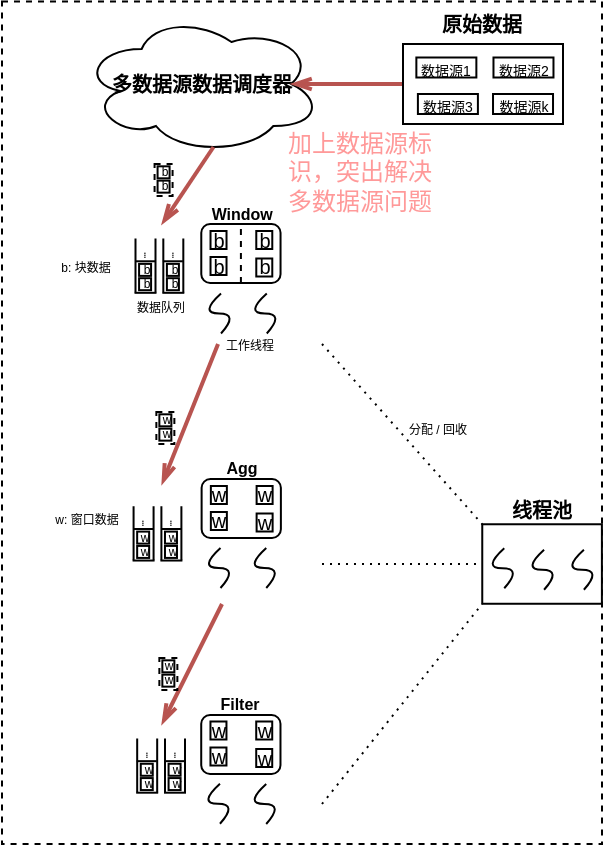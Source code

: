 <mxfile version="16.1.0" type="github">
  <diagram id="TM8jc4NBS-P3mIar8RK_" name="第 1 页">
    <mxGraphModel dx="-353" dy="263" grid="1" gridSize="10" guides="1" tooltips="1" connect="1" arrows="1" fold="1" page="1" pageScale="1" pageWidth="827" pageHeight="1169" math="0" shadow="0">
      <root>
        <mxCell id="0" />
        <mxCell id="1" parent="0" />
        <mxCell id="N-SnZ-NA4u7T5Xd_cY-z-521" value="" style="rounded=0;whiteSpace=wrap;html=1;sketch=0;fontSize=6;dashed=1;" parent="1" vertex="1">
          <mxGeometry x="1355.79" y="140" width="9" height="16" as="geometry" />
        </mxCell>
        <mxCell id="N-SnZ-NA4u7T5Xd_cY-z-418" value="" style="rounded=0;whiteSpace=wrap;html=1;sketch=0;fontSize=8;dashed=1;" parent="1" vertex="1">
          <mxGeometry x="1280" y="58.72" width="300" height="421.28" as="geometry" />
        </mxCell>
        <mxCell id="N-SnZ-NA4u7T5Xd_cY-z-477" value="" style="rounded=0;whiteSpace=wrap;html=1;sketch=0;fontSize=6;dashed=1;" parent="1" vertex="1">
          <mxGeometry x="1356.29" y="140" width="9" height="16" as="geometry" />
        </mxCell>
        <mxCell id="N-SnZ-NA4u7T5Xd_cY-z-318" value="" style="rounded=0;whiteSpace=wrap;html=1;fontSize=10;strokeWidth=1;" parent="1" vertex="1">
          <mxGeometry x="1480.5" y="80" width="80" height="40" as="geometry" />
        </mxCell>
        <mxCell id="N-SnZ-NA4u7T5Xd_cY-z-319" value="&lt;font style=&quot;font-size: 7px&quot;&gt;数据源1&lt;/font&gt;" style="rounded=0;whiteSpace=wrap;html=1;fontSize=10;strokeWidth=1;" parent="1" vertex="1">
          <mxGeometry x="1487.18" y="86.75" width="30" height="10" as="geometry" />
        </mxCell>
        <mxCell id="N-SnZ-NA4u7T5Xd_cY-z-320" value="&lt;font style=&quot;font-size: 7px&quot;&gt;数据源2&lt;/font&gt;" style="rounded=0;whiteSpace=wrap;html=1;fontSize=10;strokeWidth=1;" parent="1" vertex="1">
          <mxGeometry x="1525.74" y="86.75" width="30" height="10" as="geometry" />
        </mxCell>
        <mxCell id="N-SnZ-NA4u7T5Xd_cY-z-322" value="&lt;font style=&quot;font-size: 7px&quot;&gt;数据源k&lt;/font&gt;" style="rounded=0;whiteSpace=wrap;html=1;fontSize=10;strokeWidth=1;" parent="1" vertex="1">
          <mxGeometry x="1525.51" y="105" width="30" height="10" as="geometry" />
        </mxCell>
        <mxCell id="N-SnZ-NA4u7T5Xd_cY-z-323" value="&lt;font size=&quot;1&quot;&gt;&lt;b&gt;多数据源数据调度器&lt;/b&gt;&lt;/font&gt;" style="ellipse;shape=cloud;whiteSpace=wrap;html=1;fontSize=5;strokeWidth=1;" parent="1" vertex="1">
          <mxGeometry x="1319.88" y="65" width="119.76" height="70" as="geometry" />
        </mxCell>
        <mxCell id="N-SnZ-NA4u7T5Xd_cY-z-324" value="&lt;font style=&quot;font-size: 10px&quot;&gt;&lt;b&gt;原始数据&lt;/b&gt;&lt;/font&gt;" style="text;html=1;strokeColor=none;fillColor=none;align=center;verticalAlign=middle;whiteSpace=wrap;rounded=0;sketch=0;" parent="1" vertex="1">
          <mxGeometry x="1496.36" y="60" width="48.29" height="20" as="geometry" />
        </mxCell>
        <mxCell id="N-SnZ-NA4u7T5Xd_cY-z-327" value="" style="rounded=1;whiteSpace=wrap;html=1;" parent="1" vertex="1">
          <mxGeometry x="1379.64" y="170" width="39.63" height="29.5" as="geometry" />
        </mxCell>
        <mxCell id="N-SnZ-NA4u7T5Xd_cY-z-328" value="" style="curved=1;endArrow=none;html=1;endFill=0;endSize=6;strokeWidth=1;" parent="1" edge="1">
          <mxGeometry width="50" height="50" relative="1" as="geometry">
            <mxPoint x="1412.39" y="224.75" as="sourcePoint" />
            <mxPoint x="1412.39" y="204.75" as="targetPoint" />
            <Array as="points">
              <mxPoint x="1421.39" y="214.75" />
              <mxPoint x="1401.39" y="214.75" />
            </Array>
          </mxGeometry>
        </mxCell>
        <mxCell id="N-SnZ-NA4u7T5Xd_cY-z-329" value="" style="curved=1;endArrow=none;html=1;endFill=0;" parent="1" edge="1">
          <mxGeometry width="50" height="50" relative="1" as="geometry">
            <mxPoint x="1389.51" y="224.75" as="sourcePoint" />
            <mxPoint x="1389.51" y="204.75" as="targetPoint" />
            <Array as="points">
              <mxPoint x="1398.51" y="214.75" />
              <mxPoint x="1378.51" y="214.75" />
            </Array>
          </mxGeometry>
        </mxCell>
        <mxCell id="N-SnZ-NA4u7T5Xd_cY-z-330" value="" style="shape=partialRectangle;whiteSpace=wrap;html=1;top=0;bottom=0;fillColor=none;" parent="1" vertex="1">
          <mxGeometry x="1346.75" y="177.81" width="10" height="26" as="geometry" />
        </mxCell>
        <mxCell id="N-SnZ-NA4u7T5Xd_cY-z-331" value="&lt;font style=&quot;font-size: 8px&quot;&gt;&lt;b&gt;&amp;nbsp;Window&lt;/b&gt;&lt;/font&gt;" style="text;html=1;strokeColor=none;fillColor=none;align=center;verticalAlign=middle;whiteSpace=wrap;rounded=0;fontSize=9;" parent="1" vertex="1">
          <mxGeometry x="1379.46" y="160" width="40" height="10" as="geometry" />
        </mxCell>
        <mxCell id="N-SnZ-NA4u7T5Xd_cY-z-332" value="&lt;font style=&quot;line-height: 1.4 ; font-size: 6px&quot;&gt;数据队列&lt;/font&gt;" style="text;html=1;strokeColor=none;fillColor=none;align=center;verticalAlign=middle;whiteSpace=wrap;rounded=0;fontSize=9;" parent="1" vertex="1">
          <mxGeometry x="1344.12" y="206.75" width="30.5" height="8.75" as="geometry" />
        </mxCell>
        <mxCell id="N-SnZ-NA4u7T5Xd_cY-z-333" value="&lt;font style=&quot;font-size: 6px&quot;&gt;工作线程&lt;/font&gt;" style="text;html=1;strokeColor=none;fillColor=none;align=center;verticalAlign=middle;whiteSpace=wrap;rounded=0;fontSize=9;" parent="1" vertex="1">
          <mxGeometry x="1388.02" y="225.5" width="31.98" height="9" as="geometry" />
        </mxCell>
        <mxCell id="N-SnZ-NA4u7T5Xd_cY-z-334" value="" style="rounded=0;whiteSpace=wrap;html=1;strokeWidth=1;" parent="1" vertex="1">
          <mxGeometry x="1348.54" y="189.94" width="6" height="6" as="geometry" />
        </mxCell>
        <mxCell id="N-SnZ-NA4u7T5Xd_cY-z-335" value="&lt;font style=&quot;font-size: 6px&quot;&gt;b&lt;/font&gt;" style="text;html=1;strokeColor=none;fillColor=none;align=center;verticalAlign=middle;whiteSpace=wrap;rounded=0;fontSize=9;" parent="1" vertex="1">
          <mxGeometry x="1347.79" y="188.78" width="8.5" height="6" as="geometry" />
        </mxCell>
        <mxCell id="N-SnZ-NA4u7T5Xd_cY-z-336" value="" style="rounded=0;whiteSpace=wrap;html=1;strokeWidth=1;" parent="1" vertex="1">
          <mxGeometry x="1384.26" y="173.5" width="8" height="9" as="geometry" />
        </mxCell>
        <mxCell id="N-SnZ-NA4u7T5Xd_cY-z-337" value="&lt;font style=&quot;font-size: 10px&quot;&gt;b&lt;/font&gt;" style="text;html=1;strokeColor=none;fillColor=none;align=center;verticalAlign=middle;whiteSpace=wrap;rounded=0;fontSize=9;" parent="1" vertex="1">
          <mxGeometry x="1384.26" y="174.25" width="8.5" height="6.5" as="geometry" />
        </mxCell>
        <mxCell id="N-SnZ-NA4u7T5Xd_cY-z-338" value="" style="rounded=0;whiteSpace=wrap;html=1;strokeWidth=1;" parent="1" vertex="1">
          <mxGeometry x="1384.26" y="186.5" width="8" height="9" as="geometry" />
        </mxCell>
        <mxCell id="N-SnZ-NA4u7T5Xd_cY-z-339" value="&lt;font style=&quot;font-size: 10px&quot;&gt;b&lt;/font&gt;" style="text;html=1;strokeColor=none;fillColor=none;align=center;verticalAlign=middle;whiteSpace=wrap;rounded=0;fontSize=9;" parent="1" vertex="1">
          <mxGeometry x="1384.26" y="187.25" width="8.5" height="6.5" as="geometry" />
        </mxCell>
        <mxCell id="N-SnZ-NA4u7T5Xd_cY-z-340" value="" style="rounded=0;whiteSpace=wrap;html=1;strokeWidth=1;" parent="1" vertex="1">
          <mxGeometry x="1407.14" y="173.5" width="8" height="9" as="geometry" />
        </mxCell>
        <mxCell id="N-SnZ-NA4u7T5Xd_cY-z-341" value="&lt;font style=&quot;font-size: 10px&quot;&gt;b&lt;/font&gt;" style="text;html=1;strokeColor=none;fillColor=none;align=center;verticalAlign=middle;whiteSpace=wrap;rounded=0;fontSize=9;" parent="1" vertex="1">
          <mxGeometry x="1407.14" y="174.25" width="8.5" height="6.5" as="geometry" />
        </mxCell>
        <mxCell id="N-SnZ-NA4u7T5Xd_cY-z-342" value="" style="rounded=0;whiteSpace=wrap;html=1;strokeWidth=1;" parent="1" vertex="1">
          <mxGeometry x="1407.14" y="187.25" width="8" height="9" as="geometry" />
        </mxCell>
        <mxCell id="N-SnZ-NA4u7T5Xd_cY-z-343" value="&lt;font style=&quot;font-size: 10px&quot;&gt;b&lt;/font&gt;" style="text;html=1;strokeColor=none;fillColor=none;align=center;verticalAlign=middle;whiteSpace=wrap;rounded=0;fontSize=9;" parent="1" vertex="1">
          <mxGeometry x="1407.14" y="188" width="8.5" height="6.5" as="geometry" />
        </mxCell>
        <mxCell id="N-SnZ-NA4u7T5Xd_cY-z-344" value="" style="endArrow=none;html=1;rounded=0;fontSize=7;endSize=6;strokeColor=default;strokeWidth=1;" parent="1" edge="1">
          <mxGeometry width="50" height="50" relative="1" as="geometry">
            <mxPoint x="1346.25" y="204.41" as="sourcePoint" />
            <mxPoint x="1357.25" y="204.41" as="targetPoint" />
          </mxGeometry>
        </mxCell>
        <mxCell id="N-SnZ-NA4u7T5Xd_cY-z-345" value="" style="endArrow=none;html=1;rounded=0;fontSize=7;endSize=6;strokeColor=default;strokeWidth=1;" parent="1" edge="1">
          <mxGeometry width="50" height="50" relative="1" as="geometry">
            <mxPoint x="1346.54" y="188.64" as="sourcePoint" />
            <mxPoint x="1356.54" y="188.64" as="targetPoint" />
          </mxGeometry>
        </mxCell>
        <mxCell id="N-SnZ-NA4u7T5Xd_cY-z-355" value="" style="rounded=1;whiteSpace=wrap;html=1;" parent="1" vertex="1">
          <mxGeometry x="1379.81" y="297.5" width="39.63" height="29.5" as="geometry" />
        </mxCell>
        <mxCell id="N-SnZ-NA4u7T5Xd_cY-z-356" value="" style="curved=1;endArrow=none;html=1;endFill=0;endSize=6;strokeWidth=1;" parent="1" edge="1">
          <mxGeometry width="50" height="50" relative="1" as="geometry">
            <mxPoint x="1412.13" y="352" as="sourcePoint" />
            <mxPoint x="1412.13" y="332" as="targetPoint" />
            <Array as="points">
              <mxPoint x="1421.13" y="342" />
              <mxPoint x="1401.13" y="342" />
            </Array>
          </mxGeometry>
        </mxCell>
        <mxCell id="N-SnZ-NA4u7T5Xd_cY-z-357" value="" style="curved=1;endArrow=none;html=1;endFill=0;" parent="1" edge="1">
          <mxGeometry width="50" height="50" relative="1" as="geometry">
            <mxPoint x="1389.25" y="352" as="sourcePoint" />
            <mxPoint x="1389.25" y="332" as="targetPoint" />
            <Array as="points">
              <mxPoint x="1398.25" y="342" />
              <mxPoint x="1378.25" y="342" />
            </Array>
          </mxGeometry>
        </mxCell>
        <mxCell id="N-SnZ-NA4u7T5Xd_cY-z-359" value="&lt;font style=&quot;font-size: 8px&quot;&gt;&lt;b&gt;Agg&lt;/b&gt;&lt;/font&gt;" style="text;html=1;strokeColor=none;fillColor=none;align=center;verticalAlign=middle;whiteSpace=wrap;rounded=0;fontSize=9;" parent="1" vertex="1">
          <mxGeometry x="1379.81" y="287.25" width="40.06" height="10" as="geometry" />
        </mxCell>
        <mxCell id="N-SnZ-NA4u7T5Xd_cY-z-362" value="" style="rounded=0;whiteSpace=wrap;html=1;strokeWidth=1;" parent="1" vertex="1">
          <mxGeometry x="1384.43" y="301" width="8" height="9" as="geometry" />
        </mxCell>
        <mxCell id="N-SnZ-NA4u7T5Xd_cY-z-363" value="&lt;font style=&quot;font-size: 10px&quot;&gt;w&lt;/font&gt;" style="text;html=1;strokeColor=none;fillColor=none;align=center;verticalAlign=middle;whiteSpace=wrap;rounded=0;fontSize=9;" parent="1" vertex="1">
          <mxGeometry x="1383.93" y="301.5" width="8.5" height="6.5" as="geometry" />
        </mxCell>
        <mxCell id="N-SnZ-NA4u7T5Xd_cY-z-364" value="" style="rounded=0;whiteSpace=wrap;html=1;strokeWidth=1;" parent="1" vertex="1">
          <mxGeometry x="1384.43" y="314" width="8" height="9" as="geometry" />
        </mxCell>
        <mxCell id="N-SnZ-NA4u7T5Xd_cY-z-365" value="&lt;font style=&quot;font-size: 10px&quot;&gt;w&lt;/font&gt;" style="text;html=1;strokeColor=none;fillColor=none;align=center;verticalAlign=middle;whiteSpace=wrap;rounded=0;fontSize=9;" parent="1" vertex="1">
          <mxGeometry x="1383.93" y="314.75" width="8.5" height="6.5" as="geometry" />
        </mxCell>
        <mxCell id="N-SnZ-NA4u7T5Xd_cY-z-366" value="" style="rounded=0;whiteSpace=wrap;html=1;strokeWidth=1;" parent="1" vertex="1">
          <mxGeometry x="1407.31" y="301" width="8" height="9" as="geometry" />
        </mxCell>
        <mxCell id="N-SnZ-NA4u7T5Xd_cY-z-367" value="&lt;font style=&quot;font-size: 10px&quot;&gt;w&lt;/font&gt;" style="text;html=1;strokeColor=none;fillColor=none;align=center;verticalAlign=middle;whiteSpace=wrap;rounded=0;fontSize=9;" parent="1" vertex="1">
          <mxGeometry x="1407.31" y="301.75" width="8.5" height="6.5" as="geometry" />
        </mxCell>
        <mxCell id="N-SnZ-NA4u7T5Xd_cY-z-368" value="" style="rounded=0;whiteSpace=wrap;html=1;strokeWidth=1;" parent="1" vertex="1">
          <mxGeometry x="1407.31" y="314.75" width="8" height="9" as="geometry" />
        </mxCell>
        <mxCell id="N-SnZ-NA4u7T5Xd_cY-z-369" value="&lt;font style=&quot;font-size: 10px&quot;&gt;w&lt;/font&gt;" style="text;html=1;strokeColor=none;fillColor=none;align=center;verticalAlign=middle;whiteSpace=wrap;rounded=0;fontSize=9;" parent="1" vertex="1">
          <mxGeometry x="1407.31" y="315.5" width="8.5" height="6.5" as="geometry" />
        </mxCell>
        <mxCell id="N-SnZ-NA4u7T5Xd_cY-z-381" value="" style="rounded=1;whiteSpace=wrap;html=1;" parent="1" vertex="1">
          <mxGeometry x="1379.61" y="415.5" width="39.63" height="29.5" as="geometry" />
        </mxCell>
        <mxCell id="N-SnZ-NA4u7T5Xd_cY-z-382" value="" style="curved=1;endArrow=none;html=1;endFill=0;endSize=6;strokeWidth=1;" parent="1" edge="1">
          <mxGeometry width="50" height="50" relative="1" as="geometry">
            <mxPoint x="1412.11" y="470" as="sourcePoint" />
            <mxPoint x="1412.11" y="450" as="targetPoint" />
            <Array as="points">
              <mxPoint x="1421.11" y="460" />
              <mxPoint x="1401.11" y="460" />
            </Array>
          </mxGeometry>
        </mxCell>
        <mxCell id="N-SnZ-NA4u7T5Xd_cY-z-383" value="" style="curved=1;endArrow=none;html=1;endFill=0;" parent="1" edge="1">
          <mxGeometry width="50" height="50" relative="1" as="geometry">
            <mxPoint x="1388.98" y="469.88" as="sourcePoint" />
            <mxPoint x="1388.98" y="449.88" as="targetPoint" />
            <Array as="points">
              <mxPoint x="1397.98" y="459.88" />
              <mxPoint x="1377.98" y="459.88" />
            </Array>
          </mxGeometry>
        </mxCell>
        <mxCell id="N-SnZ-NA4u7T5Xd_cY-z-385" value="&lt;font style=&quot;font-size: 8px&quot;&gt;&lt;b&gt;Filter&lt;/b&gt;&lt;/font&gt;" style="text;html=1;strokeColor=none;fillColor=none;align=center;verticalAlign=middle;whiteSpace=wrap;rounded=0;fontSize=9;" parent="1" vertex="1">
          <mxGeometry x="1378.8" y="405.25" width="40.06" height="10" as="geometry" />
        </mxCell>
        <mxCell id="N-SnZ-NA4u7T5Xd_cY-z-388" value="" style="rounded=0;whiteSpace=wrap;html=1;strokeWidth=1;" parent="1" vertex="1">
          <mxGeometry x="1384.23" y="418.75" width="8" height="9" as="geometry" />
        </mxCell>
        <mxCell id="N-SnZ-NA4u7T5Xd_cY-z-389" value="&lt;font style=&quot;font-size: 10px&quot;&gt;w&lt;/font&gt;" style="text;html=1;strokeColor=none;fillColor=none;align=center;verticalAlign=middle;whiteSpace=wrap;rounded=0;fontSize=9;" parent="1" vertex="1">
          <mxGeometry x="1383.73" y="419.25" width="8.5" height="6.5" as="geometry" />
        </mxCell>
        <mxCell id="N-SnZ-NA4u7T5Xd_cY-z-390" value="" style="rounded=0;whiteSpace=wrap;html=1;strokeWidth=1;" parent="1" vertex="1">
          <mxGeometry x="1384.23" y="431.75" width="8" height="9" as="geometry" />
        </mxCell>
        <mxCell id="N-SnZ-NA4u7T5Xd_cY-z-391" value="&lt;font style=&quot;font-size: 10px&quot;&gt;w&lt;/font&gt;" style="text;html=1;strokeColor=none;fillColor=none;align=center;verticalAlign=middle;whiteSpace=wrap;rounded=0;fontSize=9;" parent="1" vertex="1">
          <mxGeometry x="1383.73" y="432.5" width="8.5" height="6.5" as="geometry" />
        </mxCell>
        <mxCell id="N-SnZ-NA4u7T5Xd_cY-z-392" value="" style="rounded=0;whiteSpace=wrap;html=1;strokeWidth=1;" parent="1" vertex="1">
          <mxGeometry x="1407.11" y="418.75" width="8" height="9" as="geometry" />
        </mxCell>
        <mxCell id="N-SnZ-NA4u7T5Xd_cY-z-393" value="&lt;font style=&quot;font-size: 10px&quot;&gt;w&lt;/font&gt;" style="text;html=1;strokeColor=none;fillColor=none;align=center;verticalAlign=middle;whiteSpace=wrap;rounded=0;fontSize=9;" parent="1" vertex="1">
          <mxGeometry x="1407.11" y="419.5" width="8.5" height="6.5" as="geometry" />
        </mxCell>
        <mxCell id="N-SnZ-NA4u7T5Xd_cY-z-394" value="" style="rounded=0;whiteSpace=wrap;html=1;strokeWidth=1;" parent="1" vertex="1">
          <mxGeometry x="1407.11" y="432.5" width="8" height="9" as="geometry" />
        </mxCell>
        <mxCell id="N-SnZ-NA4u7T5Xd_cY-z-395" value="&lt;font style=&quot;font-size: 10px&quot;&gt;w&lt;/font&gt;" style="text;html=1;strokeColor=none;fillColor=none;align=center;verticalAlign=middle;whiteSpace=wrap;rounded=0;fontSize=9;" parent="1" vertex="1">
          <mxGeometry x="1406.61" y="433.25" width="8.5" height="6.5" as="geometry" />
        </mxCell>
        <mxCell id="N-SnZ-NA4u7T5Xd_cY-z-407" value="" style="rounded=0;whiteSpace=wrap;html=1;" parent="1" vertex="1">
          <mxGeometry x="1520.13" y="320.13" width="59.82" height="39.75" as="geometry" />
        </mxCell>
        <mxCell id="N-SnZ-NA4u7T5Xd_cY-z-408" value="" style="curved=1;endArrow=none;html=1;endFill=0;" parent="1" edge="1">
          <mxGeometry width="50" height="50" relative="1" as="geometry">
            <mxPoint x="1531.13" y="352.13" as="sourcePoint" />
            <mxPoint x="1531.13" y="332.13" as="targetPoint" />
            <Array as="points">
              <mxPoint x="1540.13" y="342.13" />
              <mxPoint x="1520.13" y="342.13" />
            </Array>
          </mxGeometry>
        </mxCell>
        <mxCell id="N-SnZ-NA4u7T5Xd_cY-z-409" value="" style="curved=1;endArrow=none;html=1;endFill=0;" parent="1" edge="1">
          <mxGeometry width="50" height="50" relative="1" as="geometry">
            <mxPoint x="1551.04" y="352.88" as="sourcePoint" />
            <mxPoint x="1551.04" y="332.88" as="targetPoint" />
            <Array as="points">
              <mxPoint x="1560.04" y="342.88" />
              <mxPoint x="1540.04" y="342.88" />
            </Array>
          </mxGeometry>
        </mxCell>
        <mxCell id="N-SnZ-NA4u7T5Xd_cY-z-410" value="" style="curved=1;endArrow=none;html=1;endFill=0;" parent="1" edge="1">
          <mxGeometry width="50" height="50" relative="1" as="geometry">
            <mxPoint x="1570.95" y="352.88" as="sourcePoint" />
            <mxPoint x="1570.95" y="332.88" as="targetPoint" />
            <Array as="points">
              <mxPoint x="1579.95" y="342.88" />
              <mxPoint x="1559.95" y="342.88" />
            </Array>
          </mxGeometry>
        </mxCell>
        <mxCell id="N-SnZ-NA4u7T5Xd_cY-z-411" value="&lt;b&gt;&lt;font style=&quot;font-size: 10px&quot;&gt;线程池&lt;/font&gt;&lt;/b&gt;" style="text;html=1;strokeColor=none;fillColor=none;align=center;verticalAlign=middle;whiteSpace=wrap;rounded=0;sketch=0;fontSize=8;" parent="1" vertex="1">
          <mxGeometry x="1529.92" y="303" width="40.25" height="19" as="geometry" />
        </mxCell>
        <mxCell id="N-SnZ-NA4u7T5Xd_cY-z-412" value="" style="endArrow=none;dashed=1;html=1;dashPattern=1 3;strokeWidth=1;rounded=1;sketch=0;fontSize=8;curved=0;entryX=0;entryY=0;entryDx=0;entryDy=0;" parent="1" target="N-SnZ-NA4u7T5Xd_cY-z-407" edge="1">
          <mxGeometry width="50" height="50" relative="1" as="geometry">
            <mxPoint x="1440" y="230" as="sourcePoint" />
            <mxPoint x="1530" y="340" as="targetPoint" />
          </mxGeometry>
        </mxCell>
        <mxCell id="N-SnZ-NA4u7T5Xd_cY-z-413" value="&lt;font style=&quot;font-size: 6px&quot;&gt;分配 / 回收&lt;/font&gt;" style="text;html=1;strokeColor=none;fillColor=none;align=center;verticalAlign=middle;whiteSpace=wrap;rounded=0;sketch=0;fontSize=8;" parent="1" vertex="1">
          <mxGeometry x="1477.95" y="266.32" width="40" height="12" as="geometry" />
        </mxCell>
        <mxCell id="N-SnZ-NA4u7T5Xd_cY-z-414" value="" style="endArrow=none;dashed=1;html=1;dashPattern=1 3;strokeWidth=1;rounded=1;sketch=0;fontSize=8;curved=0;entryX=0;entryY=0.5;entryDx=0;entryDy=0;" parent="1" target="N-SnZ-NA4u7T5Xd_cY-z-407" edge="1">
          <mxGeometry width="50" height="50" relative="1" as="geometry">
            <mxPoint x="1440" y="340" as="sourcePoint" />
            <mxPoint x="1510" y="340" as="targetPoint" />
          </mxGeometry>
        </mxCell>
        <mxCell id="N-SnZ-NA4u7T5Xd_cY-z-415" value="" style="endArrow=none;dashed=1;html=1;dashPattern=1 3;strokeWidth=1;rounded=1;sketch=0;fontSize=8;curved=0;entryX=0;entryY=1;entryDx=0;entryDy=0;" parent="1" target="N-SnZ-NA4u7T5Xd_cY-z-407" edge="1">
          <mxGeometry width="50" height="50" relative="1" as="geometry">
            <mxPoint x="1440" y="460" as="sourcePoint" />
            <mxPoint x="1530" y="360" as="targetPoint" />
          </mxGeometry>
        </mxCell>
        <mxCell id="N-SnZ-NA4u7T5Xd_cY-z-416" value="&lt;font style=&quot;font-size: 6px&quot;&gt;b: 块数据&lt;/font&gt;" style="text;html=1;strokeColor=none;fillColor=none;align=center;verticalAlign=middle;whiteSpace=wrap;rounded=0;sketch=0;fontSize=8;" parent="1" vertex="1">
          <mxGeometry x="1300.24" y="182.5" width="43.88" height="17.75" as="geometry" />
        </mxCell>
        <mxCell id="N-SnZ-NA4u7T5Xd_cY-z-417" value="&lt;font style=&quot;font-size: 6px&quot;&gt;w: 窗口数据&lt;/font&gt;" style="text;html=1;strokeColor=none;fillColor=none;align=center;verticalAlign=middle;whiteSpace=wrap;rounded=0;sketch=0;fontSize=8;" parent="1" vertex="1">
          <mxGeometry x="1301.74" y="307.8" width="40.88" height="17.75" as="geometry" />
        </mxCell>
        <mxCell id="N-SnZ-NA4u7T5Xd_cY-z-419" value="" style="endArrow=openThin;html=1;rounded=1;sketch=0;fontSize=8;curved=0;endFill=0;entryX=0.875;entryY=0.5;entryDx=0;entryDy=0;entryPerimeter=0;fillColor=#f8cecc;strokeColor=#b85450;strokeWidth=2;" parent="1" target="N-SnZ-NA4u7T5Xd_cY-z-323" edge="1">
          <mxGeometry width="50" height="50" relative="1" as="geometry">
            <mxPoint x="1480" y="100" as="sourcePoint" />
            <mxPoint x="1420" y="100" as="targetPoint" />
          </mxGeometry>
        </mxCell>
        <mxCell id="N-SnZ-NA4u7T5Xd_cY-z-420" value="" style="endArrow=openThin;html=1;rounded=1;sketch=0;fontSize=8;curved=0;exitX=0.55;exitY=0.95;exitDx=0;exitDy=0;exitPerimeter=0;endFill=0;fillColor=#f8cecc;strokeColor=#b85450;strokeWidth=2;" parent="1" source="N-SnZ-NA4u7T5Xd_cY-z-323" edge="1">
          <mxGeometry width="50" height="50" relative="1" as="geometry">
            <mxPoint x="1061.49" y="326" as="sourcePoint" />
            <mxPoint x="1360" y="170" as="targetPoint" />
          </mxGeometry>
        </mxCell>
        <mxCell id="N-SnZ-NA4u7T5Xd_cY-z-423" value="" style="endArrow=openThin;html=1;rounded=1;sketch=0;fontSize=8;curved=0;endFill=0;exitX=0;exitY=0.5;exitDx=0;exitDy=0;fillColor=#f8cecc;strokeColor=#b85450;strokeWidth=2;" parent="1" source="N-SnZ-NA4u7T5Xd_cY-z-333" edge="1">
          <mxGeometry width="50" height="50" relative="1" as="geometry">
            <mxPoint x="1380" y="226.88" as="sourcePoint" />
            <mxPoint x="1360" y="300" as="targetPoint" />
          </mxGeometry>
        </mxCell>
        <mxCell id="N-SnZ-NA4u7T5Xd_cY-z-426" value="" style="endArrow=openThin;html=1;rounded=1;sketch=0;fontSize=8;curved=0;endFill=0;fillColor=#f8cecc;strokeColor=#b85450;strokeWidth=2;" parent="1" edge="1">
          <mxGeometry width="50" height="50" relative="1" as="geometry">
            <mxPoint x="1390" y="360" as="sourcePoint" />
            <mxPoint x="1360" y="420" as="targetPoint" />
          </mxGeometry>
        </mxCell>
        <mxCell id="N-SnZ-NA4u7T5Xd_cY-z-454" value="&lt;p style=&quot;line-height: 0.2&quot;&gt;.&lt;br&gt;.&lt;br&gt;.&lt;/p&gt;" style="text;html=1;strokeColor=none;fillColor=none;align=center;verticalAlign=middle;whiteSpace=wrap;rounded=0;sketch=0;fontSize=6;" parent="1" vertex="1">
          <mxGeometry x="1347.29" y="178.78" width="9" height="10" as="geometry" />
        </mxCell>
        <mxCell id="N-SnZ-NA4u7T5Xd_cY-z-458" value="" style="endArrow=none;dashed=1;html=1;rounded=1;sketch=0;fontSize=6;curved=0;entryX=0.5;entryY=0;entryDx=0;entryDy=0;exitX=0.5;exitY=1;exitDx=0;exitDy=0;" parent="1" source="N-SnZ-NA4u7T5Xd_cY-z-327" target="N-SnZ-NA4u7T5Xd_cY-z-327" edge="1">
          <mxGeometry width="50" height="50" relative="1" as="geometry">
            <mxPoint x="1450" y="210" as="sourcePoint" />
            <mxPoint x="1500" y="160" as="targetPoint" />
          </mxGeometry>
        </mxCell>
        <mxCell id="N-SnZ-NA4u7T5Xd_cY-z-459" value="" style="rounded=0;whiteSpace=wrap;html=1;strokeWidth=1;" parent="1" vertex="1">
          <mxGeometry x="1348.54" y="197.1" width="6" height="6" as="geometry" />
        </mxCell>
        <mxCell id="N-SnZ-NA4u7T5Xd_cY-z-460" value="&lt;font style=&quot;font-size: 6px&quot;&gt;b&lt;/font&gt;" style="text;html=1;strokeColor=none;fillColor=none;align=center;verticalAlign=middle;whiteSpace=wrap;rounded=0;fontSize=9;" parent="1" vertex="1">
          <mxGeometry x="1347.79" y="195.94" width="8.5" height="6" as="geometry" />
        </mxCell>
        <mxCell id="N-SnZ-NA4u7T5Xd_cY-z-461" value="" style="shape=partialRectangle;whiteSpace=wrap;html=1;top=0;bottom=0;fillColor=none;" parent="1" vertex="1">
          <mxGeometry x="1360.66" y="177.81" width="10" height="26" as="geometry" />
        </mxCell>
        <mxCell id="N-SnZ-NA4u7T5Xd_cY-z-462" value="" style="rounded=0;whiteSpace=wrap;html=1;strokeWidth=1;" parent="1" vertex="1">
          <mxGeometry x="1362.45" y="189.94" width="6" height="6" as="geometry" />
        </mxCell>
        <mxCell id="N-SnZ-NA4u7T5Xd_cY-z-463" value="&lt;font style=&quot;font-size: 6px&quot;&gt;b&lt;/font&gt;" style="text;html=1;strokeColor=none;fillColor=none;align=center;verticalAlign=middle;whiteSpace=wrap;rounded=0;fontSize=9;" parent="1" vertex="1">
          <mxGeometry x="1361.7" y="188.78" width="8.5" height="6" as="geometry" />
        </mxCell>
        <mxCell id="N-SnZ-NA4u7T5Xd_cY-z-464" value="" style="endArrow=none;html=1;rounded=0;fontSize=7;endSize=6;strokeColor=default;strokeWidth=1;" parent="1" edge="1">
          <mxGeometry width="50" height="50" relative="1" as="geometry">
            <mxPoint x="1360.16" y="204.41" as="sourcePoint" />
            <mxPoint x="1371.16" y="204.41" as="targetPoint" />
          </mxGeometry>
        </mxCell>
        <mxCell id="N-SnZ-NA4u7T5Xd_cY-z-465" value="" style="endArrow=none;html=1;rounded=0;fontSize=7;endSize=6;strokeColor=default;strokeWidth=1;" parent="1" edge="1">
          <mxGeometry width="50" height="50" relative="1" as="geometry">
            <mxPoint x="1360.45" y="188.64" as="sourcePoint" />
            <mxPoint x="1370.45" y="188.64" as="targetPoint" />
          </mxGeometry>
        </mxCell>
        <mxCell id="N-SnZ-NA4u7T5Xd_cY-z-466" value="&lt;p style=&quot;line-height: 0.2&quot;&gt;.&lt;br&gt;.&lt;br&gt;.&lt;/p&gt;" style="text;html=1;strokeColor=none;fillColor=none;align=center;verticalAlign=middle;whiteSpace=wrap;rounded=0;sketch=0;fontSize=6;" parent="1" vertex="1">
          <mxGeometry x="1361.2" y="178.78" width="9" height="10" as="geometry" />
        </mxCell>
        <mxCell id="N-SnZ-NA4u7T5Xd_cY-z-467" value="" style="rounded=0;whiteSpace=wrap;html=1;strokeWidth=1;" parent="1" vertex="1">
          <mxGeometry x="1362.45" y="197.1" width="6" height="6" as="geometry" />
        </mxCell>
        <mxCell id="N-SnZ-NA4u7T5Xd_cY-z-468" value="&lt;font style=&quot;font-size: 6px&quot;&gt;b&lt;/font&gt;" style="text;html=1;strokeColor=none;fillColor=none;align=center;verticalAlign=middle;whiteSpace=wrap;rounded=0;fontSize=9;" parent="1" vertex="1">
          <mxGeometry x="1361.7" y="195.94" width="8.5" height="6" as="geometry" />
        </mxCell>
        <mxCell id="N-SnZ-NA4u7T5Xd_cY-z-470" value="" style="rounded=0;whiteSpace=wrap;html=1;strokeWidth=1;" parent="1" vertex="1">
          <mxGeometry x="1357.79" y="141.16" width="6" height="6" as="geometry" />
        </mxCell>
        <mxCell id="N-SnZ-NA4u7T5Xd_cY-z-471" value="&lt;font style=&quot;font-size: 6px&quot;&gt;b&lt;/font&gt;" style="text;html=1;strokeColor=none;fillColor=none;align=center;verticalAlign=middle;whiteSpace=wrap;rounded=0;fontSize=9;" parent="1" vertex="1">
          <mxGeometry x="1357.04" y="140" width="8.5" height="6" as="geometry" />
        </mxCell>
        <mxCell id="N-SnZ-NA4u7T5Xd_cY-z-475" value="" style="rounded=0;whiteSpace=wrap;html=1;strokeWidth=1;" parent="1" vertex="1">
          <mxGeometry x="1357.79" y="148.32" width="6" height="6" as="geometry" />
        </mxCell>
        <mxCell id="N-SnZ-NA4u7T5Xd_cY-z-476" value="&lt;font style=&quot;font-size: 6px&quot;&gt;b&lt;/font&gt;" style="text;html=1;strokeColor=none;fillColor=none;align=center;verticalAlign=middle;whiteSpace=wrap;rounded=0;fontSize=9;" parent="1" vertex="1">
          <mxGeometry x="1357.04" y="147.16" width="8.5" height="6" as="geometry" />
        </mxCell>
        <mxCell id="N-SnZ-NA4u7T5Xd_cY-z-478" value="" style="shape=partialRectangle;whiteSpace=wrap;html=1;top=0;bottom=0;fillColor=none;" parent="1" vertex="1">
          <mxGeometry x="1345.79" y="311.67" width="10" height="26" as="geometry" />
        </mxCell>
        <mxCell id="N-SnZ-NA4u7T5Xd_cY-z-479" value="" style="rounded=0;whiteSpace=wrap;html=1;strokeWidth=1;" parent="1" vertex="1">
          <mxGeometry x="1347.58" y="323.8" width="6" height="6" as="geometry" />
        </mxCell>
        <mxCell id="N-SnZ-NA4u7T5Xd_cY-z-480" value="&lt;font style=&quot;font-size: 6px&quot;&gt;w&lt;/font&gt;" style="text;html=1;strokeColor=none;fillColor=none;align=center;verticalAlign=middle;whiteSpace=wrap;rounded=0;fontSize=9;" parent="1" vertex="1">
          <mxGeometry x="1346.83" y="322.64" width="8.5" height="6" as="geometry" />
        </mxCell>
        <mxCell id="N-SnZ-NA4u7T5Xd_cY-z-481" value="" style="endArrow=none;html=1;rounded=0;fontSize=7;endSize=6;strokeColor=default;strokeWidth=1;" parent="1" edge="1">
          <mxGeometry width="50" height="50" relative="1" as="geometry">
            <mxPoint x="1345.29" y="338.27" as="sourcePoint" />
            <mxPoint x="1356.29" y="338.27" as="targetPoint" />
          </mxGeometry>
        </mxCell>
        <mxCell id="N-SnZ-NA4u7T5Xd_cY-z-482" value="" style="endArrow=none;html=1;rounded=0;fontSize=7;endSize=6;strokeColor=default;strokeWidth=1;" parent="1" edge="1">
          <mxGeometry width="50" height="50" relative="1" as="geometry">
            <mxPoint x="1345.58" y="322.5" as="sourcePoint" />
            <mxPoint x="1355.58" y="322.5" as="targetPoint" />
          </mxGeometry>
        </mxCell>
        <mxCell id="N-SnZ-NA4u7T5Xd_cY-z-483" value="&lt;p style=&quot;line-height: 0.2&quot;&gt;.&lt;br&gt;.&lt;br&gt;.&lt;/p&gt;" style="text;html=1;strokeColor=none;fillColor=none;align=center;verticalAlign=middle;whiteSpace=wrap;rounded=0;sketch=0;fontSize=6;" parent="1" vertex="1">
          <mxGeometry x="1346.33" y="312.64" width="9" height="10" as="geometry" />
        </mxCell>
        <mxCell id="N-SnZ-NA4u7T5Xd_cY-z-484" value="" style="rounded=0;whiteSpace=wrap;html=1;strokeWidth=1;" parent="1" vertex="1">
          <mxGeometry x="1347.58" y="330.96" width="6" height="6" as="geometry" />
        </mxCell>
        <mxCell id="N-SnZ-NA4u7T5Xd_cY-z-485" value="&lt;font style=&quot;font-size: 6px&quot;&gt;w&lt;/font&gt;" style="text;html=1;strokeColor=none;fillColor=none;align=center;verticalAlign=middle;whiteSpace=wrap;rounded=0;fontSize=9;" parent="1" vertex="1">
          <mxGeometry x="1346.83" y="329.8" width="8.5" height="6" as="geometry" />
        </mxCell>
        <mxCell id="N-SnZ-NA4u7T5Xd_cY-z-486" value="" style="shape=partialRectangle;whiteSpace=wrap;html=1;top=0;bottom=0;fillColor=none;" parent="1" vertex="1">
          <mxGeometry x="1359.7" y="311.67" width="10" height="26" as="geometry" />
        </mxCell>
        <mxCell id="N-SnZ-NA4u7T5Xd_cY-z-487" value="" style="rounded=0;whiteSpace=wrap;html=1;strokeWidth=1;" parent="1" vertex="1">
          <mxGeometry x="1361.49" y="323.8" width="6" height="6" as="geometry" />
        </mxCell>
        <mxCell id="N-SnZ-NA4u7T5Xd_cY-z-488" value="&lt;font style=&quot;font-size: 6px&quot;&gt;w&lt;/font&gt;" style="text;html=1;strokeColor=none;fillColor=none;align=center;verticalAlign=middle;whiteSpace=wrap;rounded=0;fontSize=9;" parent="1" vertex="1">
          <mxGeometry x="1360.74" y="322.64" width="8.5" height="6" as="geometry" />
        </mxCell>
        <mxCell id="N-SnZ-NA4u7T5Xd_cY-z-489" value="" style="endArrow=none;html=1;rounded=0;fontSize=7;endSize=6;strokeColor=default;strokeWidth=1;" parent="1" edge="1">
          <mxGeometry width="50" height="50" relative="1" as="geometry">
            <mxPoint x="1359.2" y="338.27" as="sourcePoint" />
            <mxPoint x="1370.2" y="338.27" as="targetPoint" />
          </mxGeometry>
        </mxCell>
        <mxCell id="N-SnZ-NA4u7T5Xd_cY-z-490" value="" style="endArrow=none;html=1;rounded=0;fontSize=7;endSize=6;strokeColor=default;strokeWidth=1;" parent="1" edge="1">
          <mxGeometry width="50" height="50" relative="1" as="geometry">
            <mxPoint x="1359.49" y="322.5" as="sourcePoint" />
            <mxPoint x="1369.49" y="322.5" as="targetPoint" />
          </mxGeometry>
        </mxCell>
        <mxCell id="N-SnZ-NA4u7T5Xd_cY-z-491" value="&lt;p style=&quot;line-height: 0.2&quot;&gt;.&lt;br&gt;.&lt;br&gt;.&lt;/p&gt;" style="text;html=1;strokeColor=none;fillColor=none;align=center;verticalAlign=middle;whiteSpace=wrap;rounded=0;sketch=0;fontSize=6;" parent="1" vertex="1">
          <mxGeometry x="1360.24" y="312.64" width="9" height="10" as="geometry" />
        </mxCell>
        <mxCell id="N-SnZ-NA4u7T5Xd_cY-z-492" value="" style="rounded=0;whiteSpace=wrap;html=1;strokeWidth=1;" parent="1" vertex="1">
          <mxGeometry x="1361.49" y="330.96" width="6" height="6" as="geometry" />
        </mxCell>
        <mxCell id="N-SnZ-NA4u7T5Xd_cY-z-493" value="&lt;font style=&quot;font-size: 6px&quot;&gt;w&lt;/font&gt;" style="text;html=1;strokeColor=none;fillColor=none;align=center;verticalAlign=middle;whiteSpace=wrap;rounded=0;fontSize=9;" parent="1" vertex="1">
          <mxGeometry x="1360.74" y="329.8" width="8.5" height="6" as="geometry" />
        </mxCell>
        <mxCell id="N-SnZ-NA4u7T5Xd_cY-z-494" value="" style="rounded=0;whiteSpace=wrap;html=1;sketch=0;fontSize=6;dashed=1;" parent="1" vertex="1">
          <mxGeometry x="1357.18" y="264" width="9" height="16" as="geometry" />
        </mxCell>
        <mxCell id="N-SnZ-NA4u7T5Xd_cY-z-495" value="" style="rounded=0;whiteSpace=wrap;html=1;strokeWidth=1;" parent="1" vertex="1">
          <mxGeometry x="1358.68" y="265.16" width="6" height="6" as="geometry" />
        </mxCell>
        <mxCell id="N-SnZ-NA4u7T5Xd_cY-z-496" value="&lt;font style=&quot;font-size: 6px&quot;&gt;w&lt;/font&gt;" style="text;html=1;strokeColor=none;fillColor=none;align=center;verticalAlign=middle;whiteSpace=wrap;rounded=0;fontSize=9;" parent="1" vertex="1">
          <mxGeometry x="1357.93" y="264" width="8.5" height="6" as="geometry" />
        </mxCell>
        <mxCell id="N-SnZ-NA4u7T5Xd_cY-z-497" value="" style="rounded=0;whiteSpace=wrap;html=1;strokeWidth=1;" parent="1" vertex="1">
          <mxGeometry x="1358.68" y="272.32" width="6" height="6" as="geometry" />
        </mxCell>
        <mxCell id="N-SnZ-NA4u7T5Xd_cY-z-498" value="&lt;font style=&quot;font-size: 6px&quot;&gt;w&lt;/font&gt;" style="text;html=1;strokeColor=none;fillColor=none;align=center;verticalAlign=middle;whiteSpace=wrap;rounded=0;fontSize=9;" parent="1" vertex="1">
          <mxGeometry x="1357.93" y="271.16" width="8.5" height="6" as="geometry" />
        </mxCell>
        <mxCell id="N-SnZ-NA4u7T5Xd_cY-z-499" value="" style="shape=partialRectangle;whiteSpace=wrap;html=1;top=0;bottom=0;fillColor=none;" parent="1" vertex="1">
          <mxGeometry x="1347.59" y="427.75" width="10" height="26" as="geometry" />
        </mxCell>
        <mxCell id="N-SnZ-NA4u7T5Xd_cY-z-500" value="" style="rounded=0;whiteSpace=wrap;html=1;strokeWidth=1;" parent="1" vertex="1">
          <mxGeometry x="1349.38" y="439.88" width="6" height="6" as="geometry" />
        </mxCell>
        <mxCell id="N-SnZ-NA4u7T5Xd_cY-z-501" value="&lt;font style=&quot;font-size: 6px&quot;&gt;w&lt;/font&gt;" style="text;html=1;strokeColor=none;fillColor=none;align=center;verticalAlign=middle;whiteSpace=wrap;rounded=0;fontSize=9;" parent="1" vertex="1">
          <mxGeometry x="1348.63" y="438.72" width="8.5" height="6" as="geometry" />
        </mxCell>
        <mxCell id="N-SnZ-NA4u7T5Xd_cY-z-502" value="" style="endArrow=none;html=1;rounded=0;fontSize=7;endSize=6;strokeColor=default;strokeWidth=1;" parent="1" edge="1">
          <mxGeometry width="50" height="50" relative="1" as="geometry">
            <mxPoint x="1347.09" y="454.35" as="sourcePoint" />
            <mxPoint x="1358.09" y="454.35" as="targetPoint" />
          </mxGeometry>
        </mxCell>
        <mxCell id="N-SnZ-NA4u7T5Xd_cY-z-503" value="" style="endArrow=none;html=1;rounded=0;fontSize=7;endSize=6;strokeColor=default;strokeWidth=1;" parent="1" edge="1">
          <mxGeometry width="50" height="50" relative="1" as="geometry">
            <mxPoint x="1347.38" y="438.58" as="sourcePoint" />
            <mxPoint x="1357.38" y="438.58" as="targetPoint" />
          </mxGeometry>
        </mxCell>
        <mxCell id="N-SnZ-NA4u7T5Xd_cY-z-504" value="&lt;p style=&quot;line-height: 0.2&quot;&gt;.&lt;br&gt;.&lt;br&gt;.&lt;/p&gt;" style="text;html=1;strokeColor=none;fillColor=none;align=center;verticalAlign=middle;whiteSpace=wrap;rounded=0;sketch=0;fontSize=6;" parent="1" vertex="1">
          <mxGeometry x="1348.13" y="428.72" width="9" height="10" as="geometry" />
        </mxCell>
        <mxCell id="N-SnZ-NA4u7T5Xd_cY-z-505" value="" style="rounded=0;whiteSpace=wrap;html=1;strokeWidth=1;" parent="1" vertex="1">
          <mxGeometry x="1349.38" y="447.04" width="6" height="6" as="geometry" />
        </mxCell>
        <mxCell id="N-SnZ-NA4u7T5Xd_cY-z-506" value="&lt;font style=&quot;font-size: 6px&quot;&gt;w&lt;/font&gt;" style="text;html=1;strokeColor=none;fillColor=none;align=center;verticalAlign=middle;whiteSpace=wrap;rounded=0;fontSize=9;" parent="1" vertex="1">
          <mxGeometry x="1348.63" y="445.88" width="8.5" height="6" as="geometry" />
        </mxCell>
        <mxCell id="N-SnZ-NA4u7T5Xd_cY-z-507" value="" style="shape=partialRectangle;whiteSpace=wrap;html=1;top=0;bottom=0;fillColor=none;" parent="1" vertex="1">
          <mxGeometry x="1361.5" y="427.75" width="10" height="26" as="geometry" />
        </mxCell>
        <mxCell id="N-SnZ-NA4u7T5Xd_cY-z-508" value="" style="rounded=0;whiteSpace=wrap;html=1;strokeWidth=1;" parent="1" vertex="1">
          <mxGeometry x="1363.29" y="439.88" width="6" height="6" as="geometry" />
        </mxCell>
        <mxCell id="N-SnZ-NA4u7T5Xd_cY-z-509" value="&lt;font style=&quot;font-size: 6px&quot;&gt;w&lt;/font&gt;" style="text;html=1;strokeColor=none;fillColor=none;align=center;verticalAlign=middle;whiteSpace=wrap;rounded=0;fontSize=9;" parent="1" vertex="1">
          <mxGeometry x="1362.54" y="438.72" width="8.5" height="6" as="geometry" />
        </mxCell>
        <mxCell id="N-SnZ-NA4u7T5Xd_cY-z-510" value="" style="endArrow=none;html=1;rounded=0;fontSize=7;endSize=6;strokeColor=default;strokeWidth=1;" parent="1" edge="1">
          <mxGeometry width="50" height="50" relative="1" as="geometry">
            <mxPoint x="1361.0" y="454.35" as="sourcePoint" />
            <mxPoint x="1372" y="454.35" as="targetPoint" />
          </mxGeometry>
        </mxCell>
        <mxCell id="N-SnZ-NA4u7T5Xd_cY-z-511" value="" style="endArrow=none;html=1;rounded=0;fontSize=7;endSize=6;strokeColor=default;strokeWidth=1;" parent="1" edge="1">
          <mxGeometry width="50" height="50" relative="1" as="geometry">
            <mxPoint x="1361.29" y="438.58" as="sourcePoint" />
            <mxPoint x="1371.29" y="438.58" as="targetPoint" />
          </mxGeometry>
        </mxCell>
        <mxCell id="N-SnZ-NA4u7T5Xd_cY-z-512" value="&lt;p style=&quot;line-height: 0.2&quot;&gt;.&lt;br&gt;.&lt;br&gt;.&lt;/p&gt;" style="text;html=1;strokeColor=none;fillColor=none;align=center;verticalAlign=middle;whiteSpace=wrap;rounded=0;sketch=0;fontSize=6;" parent="1" vertex="1">
          <mxGeometry x="1362.04" y="428.72" width="9" height="10" as="geometry" />
        </mxCell>
        <mxCell id="N-SnZ-NA4u7T5Xd_cY-z-513" value="" style="rounded=0;whiteSpace=wrap;html=1;strokeWidth=1;" parent="1" vertex="1">
          <mxGeometry x="1363.29" y="447.04" width="6" height="6" as="geometry" />
        </mxCell>
        <mxCell id="N-SnZ-NA4u7T5Xd_cY-z-514" value="&lt;font style=&quot;font-size: 6px&quot;&gt;w&lt;/font&gt;" style="text;html=1;strokeColor=none;fillColor=none;align=center;verticalAlign=middle;whiteSpace=wrap;rounded=0;fontSize=9;" parent="1" vertex="1">
          <mxGeometry x="1362.54" y="445.88" width="8.5" height="6" as="geometry" />
        </mxCell>
        <mxCell id="N-SnZ-NA4u7T5Xd_cY-z-515" value="" style="rounded=0;whiteSpace=wrap;html=1;sketch=0;fontSize=6;dashed=1;" parent="1" vertex="1">
          <mxGeometry x="1358.68" y="387" width="9" height="16" as="geometry" />
        </mxCell>
        <mxCell id="N-SnZ-NA4u7T5Xd_cY-z-516" value="" style="rounded=0;whiteSpace=wrap;html=1;strokeWidth=1;" parent="1" vertex="1">
          <mxGeometry x="1360.18" y="388.16" width="6" height="6" as="geometry" />
        </mxCell>
        <mxCell id="N-SnZ-NA4u7T5Xd_cY-z-517" value="&lt;font style=&quot;font-size: 6px&quot;&gt;w&lt;/font&gt;" style="text;html=1;strokeColor=none;fillColor=none;align=center;verticalAlign=middle;whiteSpace=wrap;rounded=0;fontSize=9;" parent="1" vertex="1">
          <mxGeometry x="1359.43" y="387" width="8.5" height="6" as="geometry" />
        </mxCell>
        <mxCell id="N-SnZ-NA4u7T5Xd_cY-z-518" value="" style="rounded=0;whiteSpace=wrap;html=1;strokeWidth=1;" parent="1" vertex="1">
          <mxGeometry x="1360.18" y="395.32" width="6" height="6" as="geometry" />
        </mxCell>
        <mxCell id="N-SnZ-NA4u7T5Xd_cY-z-519" value="&lt;font style=&quot;font-size: 6px&quot;&gt;w&lt;/font&gt;" style="text;html=1;strokeColor=none;fillColor=none;align=center;verticalAlign=middle;whiteSpace=wrap;rounded=0;fontSize=9;" parent="1" vertex="1">
          <mxGeometry x="1359.43" y="394.16" width="8.5" height="6" as="geometry" />
        </mxCell>
        <mxCell id="N-SnZ-NA4u7T5Xd_cY-z-520" value="&lt;font style=&quot;font-size: 7px&quot;&gt;数据源3&lt;/font&gt;" style="rounded=0;whiteSpace=wrap;html=1;fontSize=10;strokeWidth=1;" parent="1" vertex="1">
          <mxGeometry x="1487.95" y="105" width="30" height="10" as="geometry" />
        </mxCell>
        <mxCell id="AdIuGmh6w0Zo5zslEujJ-1" value="&lt;font color=&quot;#ff9999&quot;&gt;加上数据源标识，突出解决多数据源问题&lt;/font&gt;" style="text;html=1;strokeColor=none;fillColor=none;align=center;verticalAlign=middle;whiteSpace=wrap;rounded=0;" vertex="1" parent="1">
          <mxGeometry x="1422.36" y="109.16" width="74" height="70" as="geometry" />
        </mxCell>
      </root>
    </mxGraphModel>
  </diagram>
</mxfile>
